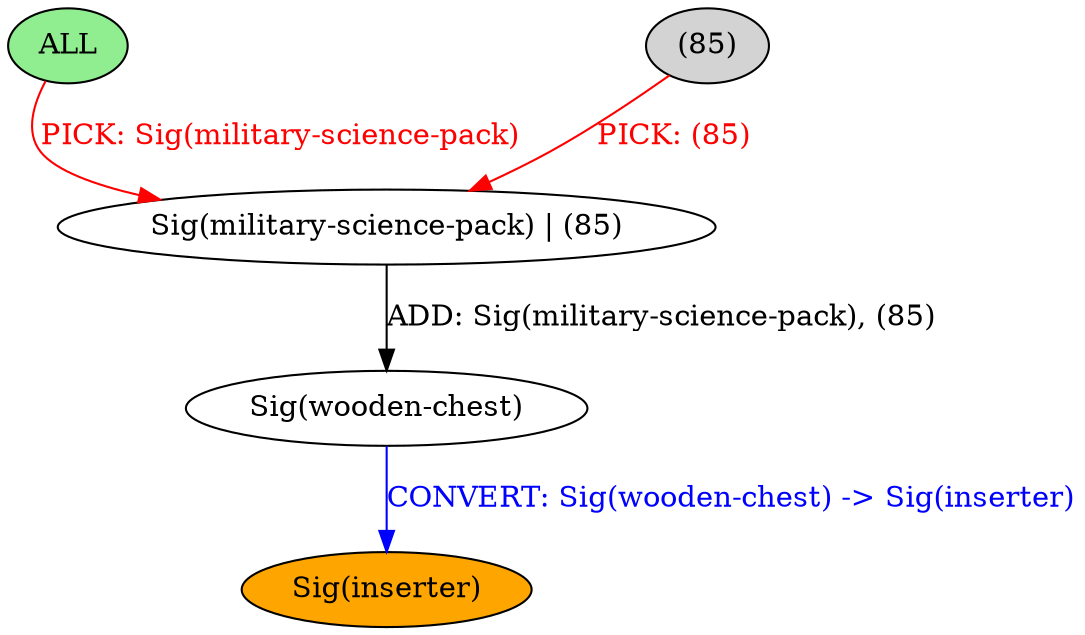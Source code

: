 strict digraph {
	nodesep=1
	5	[style=filled fillcolor=orange label="Sig(inserter)"]
	4	[style=filled fillcolor=white label="Sig(wooden-chest)"]
	0	[style=filled fillcolor=lightgreen label="ALL"]
	3	[style=filled fillcolor=white label="Sig(military-science-pack) | (85)"]
	2	[style=filled fillcolor=lightgray label="(85)"]
	4 -> 5	[label="CONVERT: Sig(wooden-chest) -> Sig(inserter)" color=blue fontcolor=blue]
	0 -> 3	[label="PICK: Sig(military-science-pack)" color=red fontcolor=red]
	3 -> 4	[label="ADD: Sig(military-science-pack), (85)" color=black fontcolor=black]
	2 -> 3	[label="PICK: (85)" color=red fontcolor=red]
}

